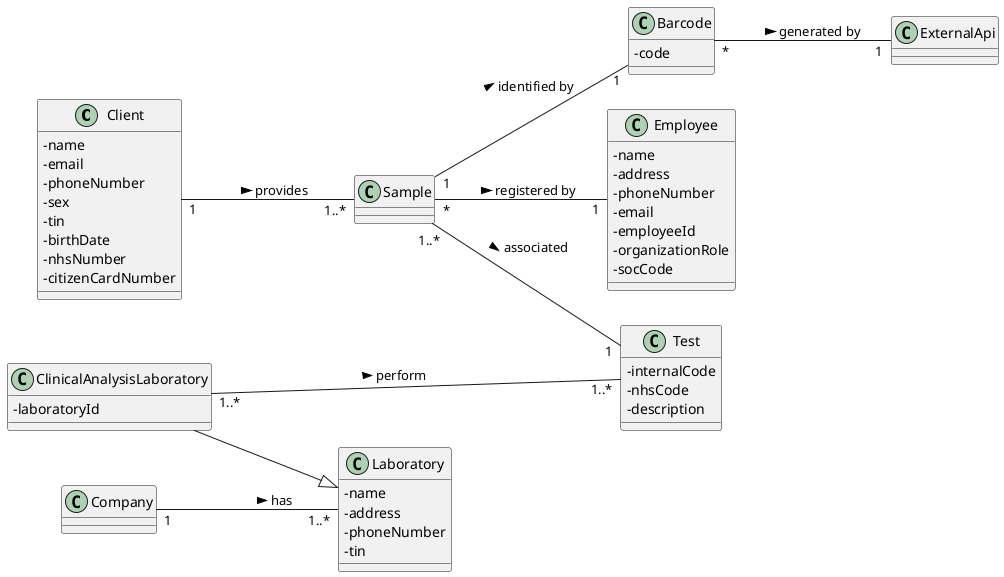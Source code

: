 @startuml
'https://plantuml.com/class-diagram
skinparam classAttributeIconSize 0
left to right direction
class Client{
 - name
 - email
 - phoneNumber
 - sex
 - tin
 - birthDate
 - nhsNumber
 - citizenCardNumber
}

class Sample{
}

class Test{
-internalCode
-nhsCode
-description
}

class Barcode{
-code
}

class Employee{
-name
-address
-phoneNumber
-email
-employeeId
-organizationRole
-socCode
}
class Laboratory{
-name
-address
-phoneNumber
-tin
}

class ClinicalAnalysisLaboratory{
-laboratoryId
}



ClinicalAnalysisLaboratory --|> Laboratory
ClinicalAnalysisLaboratory "1..*"---"1..*" Test : perform >
Company "1"--"1..*" Laboratory : has >
Sample "1..*"--"1" Test : associated >
Sample "1"--"1" Barcode : identified by >
Sample "*"--"1" Employee : registered by >
Client "1"--"1..*" Sample : provides >
Barcode "*"--"1" ExternalApi : generated by >

@enduml
